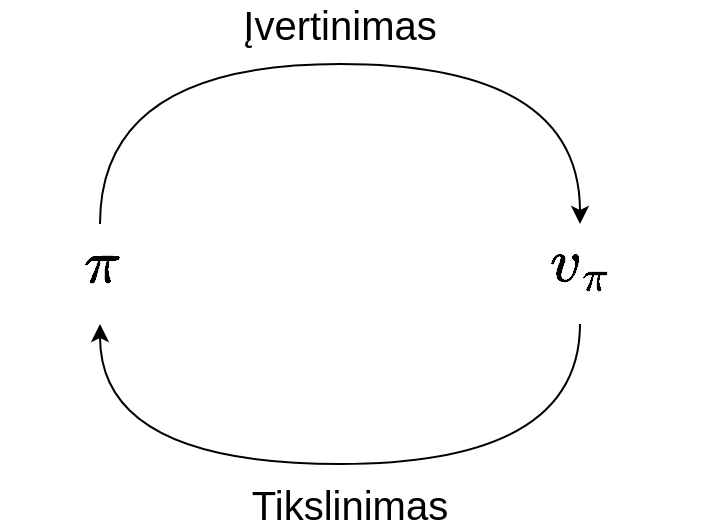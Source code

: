 <mxfile version="14.1.8" type="device"><diagram id="JOfG8bmxvMYj3uCAtgL4" name="Page-1"><mxGraphModel dx="1086" dy="966" grid="1" gridSize="10" guides="1" tooltips="1" connect="1" arrows="1" fold="1" page="1" pageScale="1" pageWidth="850" pageHeight="1100" math="1" shadow="0"><root><mxCell id="0"/><mxCell id="1" parent="0"/><mxCell id="90UV3462e-l7KdNuoBJW-3" value="" style="curved=1;endArrow=classic;html=1;" edge="1" parent="1"><mxGeometry width="50" height="50" relative="1" as="geometry"><mxPoint x="560" y="530" as="sourcePoint"/><mxPoint x="320" y="530" as="targetPoint"/><Array as="points"><mxPoint x="560" y="600"/><mxPoint x="320" y="600"/></Array></mxGeometry></mxCell><mxCell id="90UV3462e-l7KdNuoBJW-4" value="" style="curved=1;endArrow=none;html=1;startArrow=classic;startFill=1;endFill=0;" edge="1" parent="1"><mxGeometry width="50" height="50" relative="1" as="geometry"><mxPoint x="560" y="480" as="sourcePoint"/><mxPoint x="320" y="480" as="targetPoint"/><Array as="points"><mxPoint x="560" y="400"/><mxPoint x="320" y="400"/></Array></mxGeometry></mxCell><mxCell id="90UV3462e-l7KdNuoBJW-6" value="&lt;font style=&quot;font-size: 26px&quot;&gt;$$\pi$$&lt;/font&gt;" style="text;html=1;align=center;verticalAlign=middle;resizable=0;points=[];autosize=1;" vertex="1" parent="1"><mxGeometry x="270" y="490" width="100" height="20" as="geometry"/></mxCell><mxCell id="90UV3462e-l7KdNuoBJW-7" value="&lt;font style=&quot;font-size: 26px&quot;&gt;$$v_\pi$$&lt;/font&gt;" style="text;html=1;align=center;verticalAlign=middle;resizable=0;points=[];autosize=1;" vertex="1" parent="1"><mxGeometry x="495" y="490" width="130" height="20" as="geometry"/></mxCell><mxCell id="90UV3462e-l7KdNuoBJW-8" value="&lt;font style=&quot;font-size: 20px&quot;&gt;Įvertinimas&lt;/font&gt;" style="text;html=1;strokeColor=none;fillColor=none;align=center;verticalAlign=middle;whiteSpace=wrap;rounded=0;" vertex="1" parent="1"><mxGeometry x="420" y="370" width="40" height="20" as="geometry"/></mxCell><mxCell id="90UV3462e-l7KdNuoBJW-9" value="&lt;font style=&quot;font-size: 20px&quot;&gt;Tikslinimas&lt;/font&gt;" style="text;html=1;strokeColor=none;fillColor=none;align=center;verticalAlign=middle;whiteSpace=wrap;rounded=0;" vertex="1" parent="1"><mxGeometry x="425" y="610" width="40" height="20" as="geometry"/></mxCell></root></mxGraphModel></diagram></mxfile>